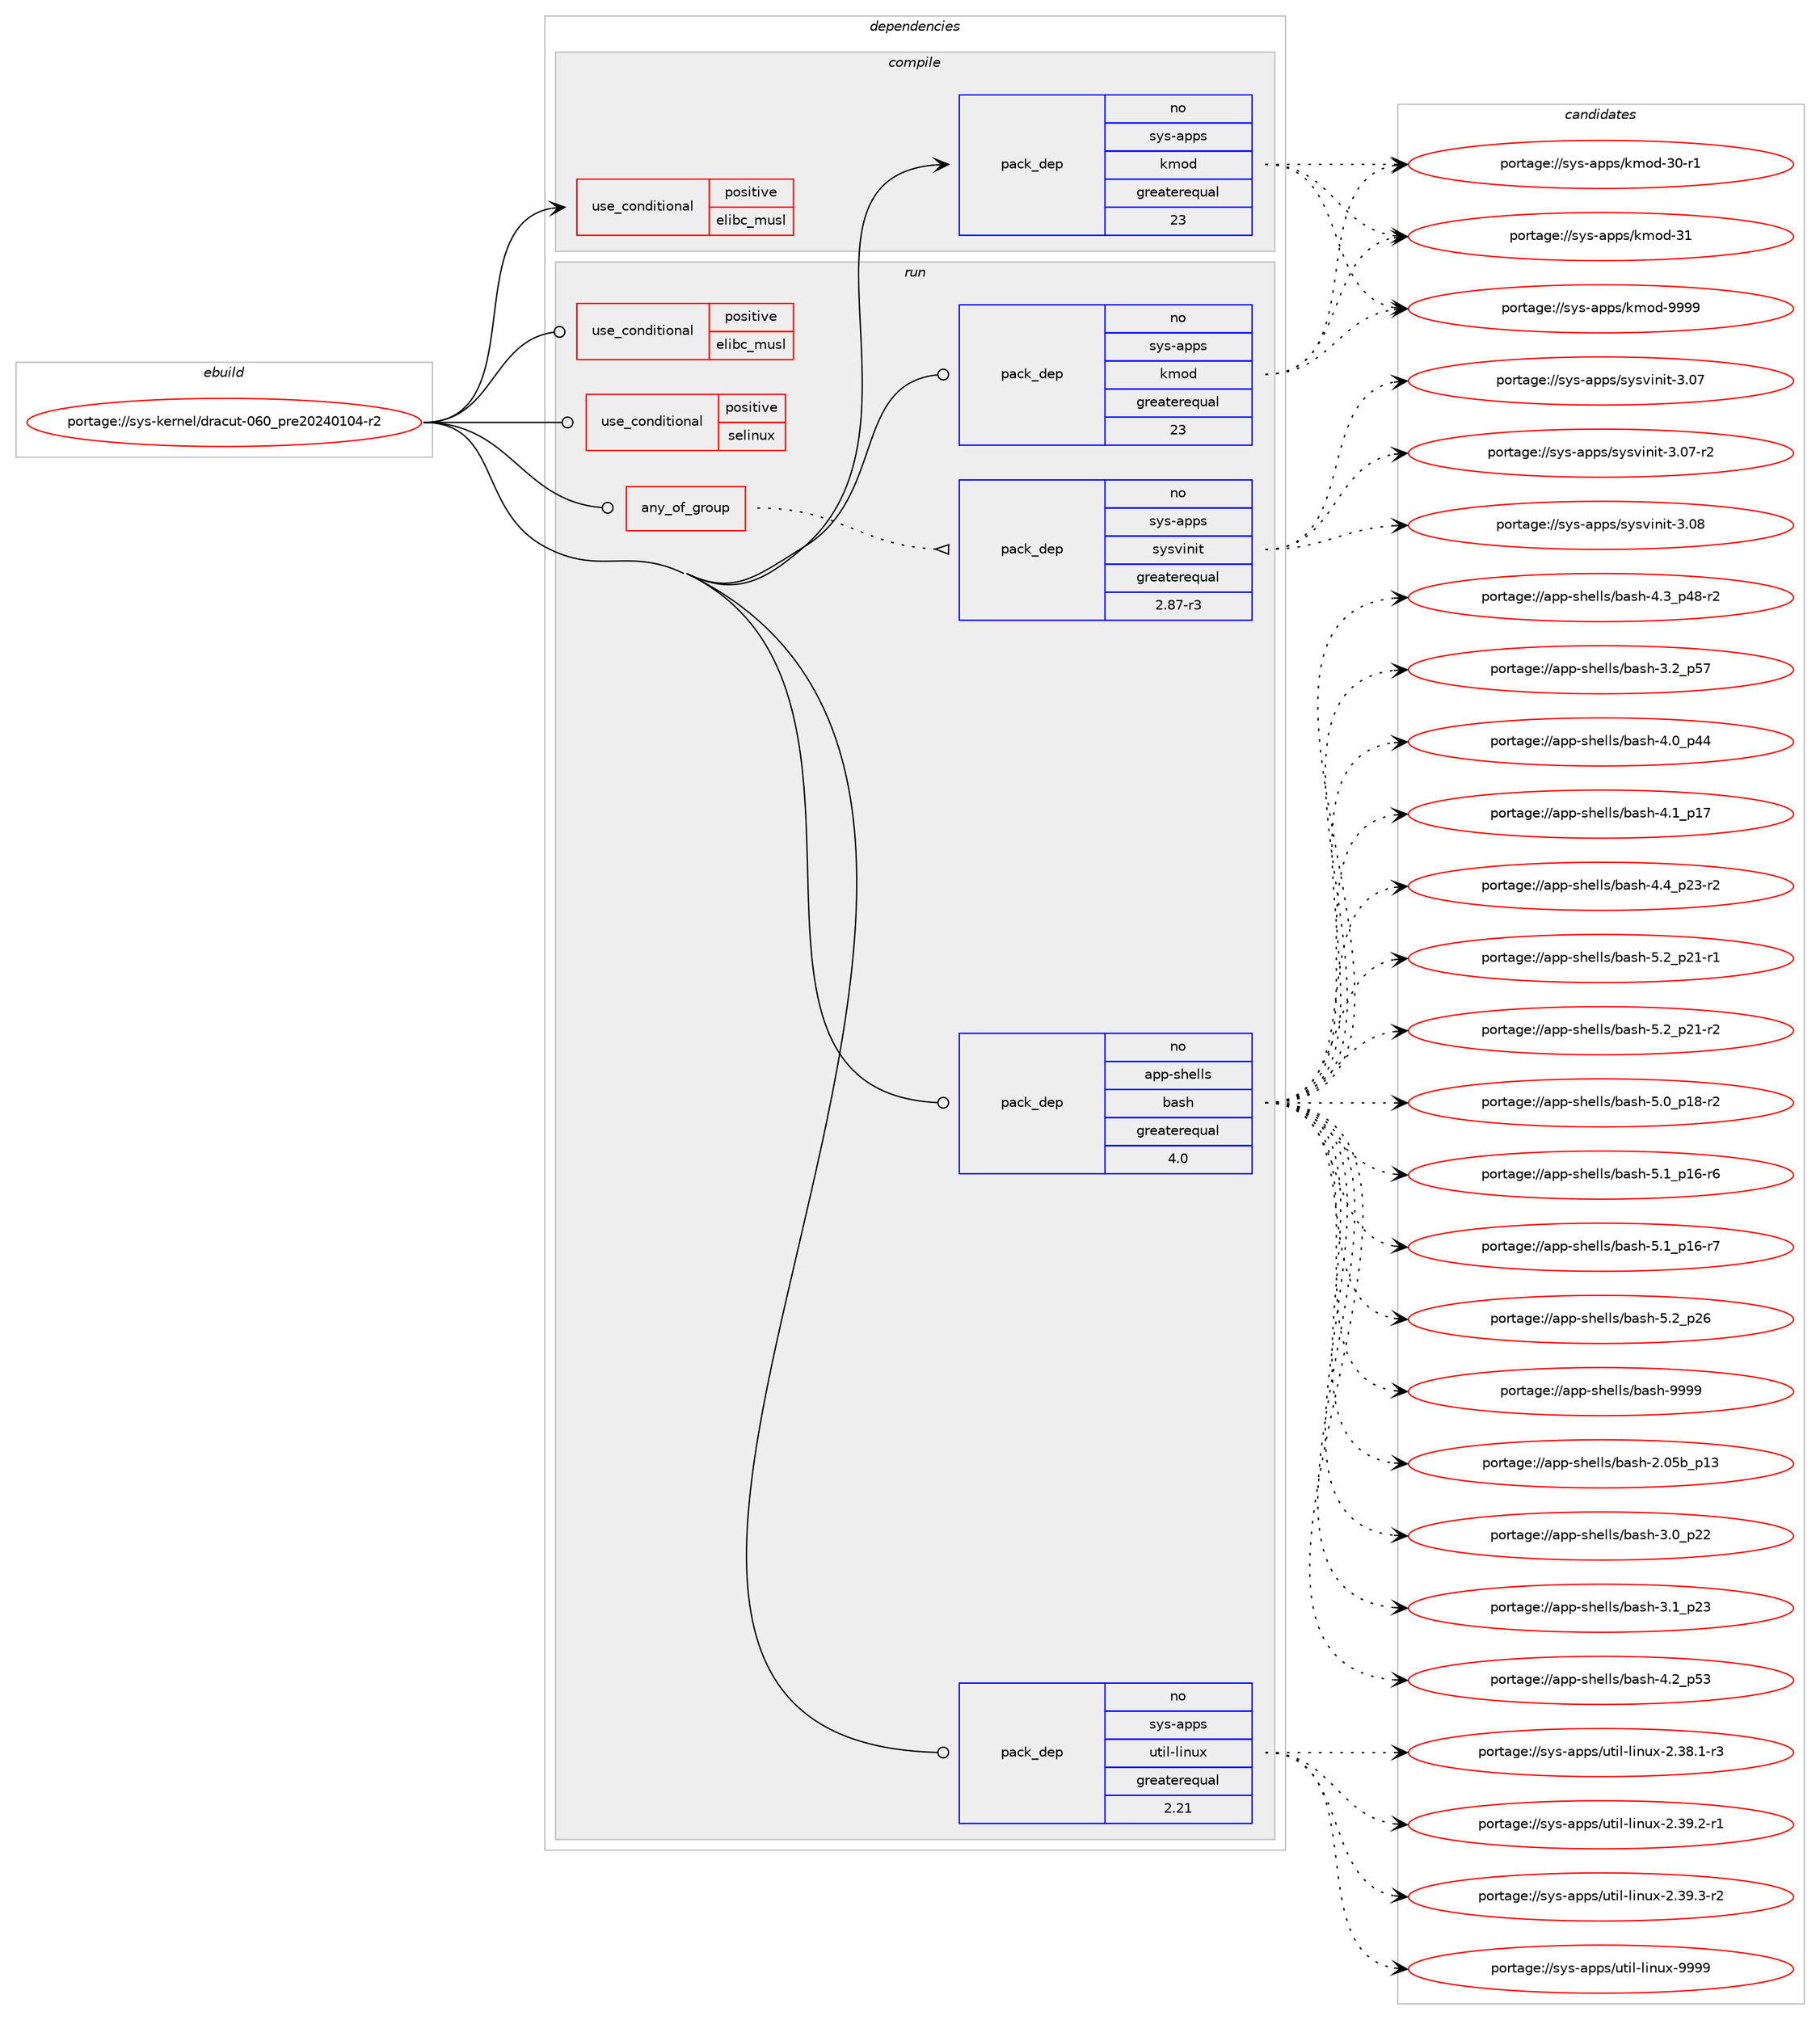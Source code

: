 digraph prolog {

# *************
# Graph options
# *************

newrank=true;
concentrate=true;
compound=true;
graph [rankdir=LR,fontname=Helvetica,fontsize=10,ranksep=1.5];#, ranksep=2.5, nodesep=0.2];
edge  [arrowhead=vee];
node  [fontname=Helvetica,fontsize=10];

# **********
# The ebuild
# **********

subgraph cluster_leftcol {
color=gray;
rank=same;
label=<<i>ebuild</i>>;
id [label="portage://sys-kernel/dracut-060_pre20240104-r2", color=red, width=4, href="../sys-kernel/dracut-060_pre20240104-r2.svg"];
}

# ****************
# The dependencies
# ****************

subgraph cluster_midcol {
color=gray;
label=<<i>dependencies</i>>;
subgraph cluster_compile {
fillcolor="#eeeeee";
style=filled;
label=<<i>compile</i>>;
subgraph cond16084 {
dependency24060 [label=<<TABLE BORDER="0" CELLBORDER="1" CELLSPACING="0" CELLPADDING="4"><TR><TD ROWSPAN="3" CELLPADDING="10">use_conditional</TD></TR><TR><TD>positive</TD></TR><TR><TD>elibc_musl</TD></TR></TABLE>>, shape=none, color=red];
# *** BEGIN UNKNOWN DEPENDENCY TYPE (TODO) ***
# dependency24060 -> package_dependency(portage://sys-kernel/dracut-060_pre20240104-r2,install,no,sys-libs,fts-standalone,none,[,,],[],[])
# *** END UNKNOWN DEPENDENCY TYPE (TODO) ***

}
id:e -> dependency24060:w [weight=20,style="solid",arrowhead="vee"];
subgraph pack7771 {
dependency24061 [label=<<TABLE BORDER="0" CELLBORDER="1" CELLSPACING="0" CELLPADDING="4" WIDTH="220"><TR><TD ROWSPAN="6" CELLPADDING="30">pack_dep</TD></TR><TR><TD WIDTH="110">no</TD></TR><TR><TD>sys-apps</TD></TR><TR><TD>kmod</TD></TR><TR><TD>greaterequal</TD></TR><TR><TD>23</TD></TR></TABLE>>, shape=none, color=blue];
}
id:e -> dependency24061:w [weight=20,style="solid",arrowhead="vee"];
}
subgraph cluster_compileandrun {
fillcolor="#eeeeee";
style=filled;
label=<<i>compile and run</i>>;
}
subgraph cluster_run {
fillcolor="#eeeeee";
style=filled;
label=<<i>run</i>>;
subgraph any202 {
dependency24062 [label=<<TABLE BORDER="0" CELLBORDER="1" CELLSPACING="0" CELLPADDING="4"><TR><TD CELLPADDING="10">any_of_group</TD></TR></TABLE>>, shape=none, color=red];subgraph pack7772 {
dependency24063 [label=<<TABLE BORDER="0" CELLBORDER="1" CELLSPACING="0" CELLPADDING="4" WIDTH="220"><TR><TD ROWSPAN="6" CELLPADDING="30">pack_dep</TD></TR><TR><TD WIDTH="110">no</TD></TR><TR><TD>sys-apps</TD></TR><TR><TD>sysvinit</TD></TR><TR><TD>greaterequal</TD></TR><TR><TD>2.87-r3</TD></TR></TABLE>>, shape=none, color=blue];
}
dependency24062:e -> dependency24063:w [weight=20,style="dotted",arrowhead="oinv"];
# *** BEGIN UNKNOWN DEPENDENCY TYPE (TODO) ***
# dependency24062 -> package_dependency(portage://sys-kernel/dracut-060_pre20240104-r2,run,no,sys-apps,openrc,none,[,,],[],[use(enable(sysv-utils),negative),use(optenable(selinux),none)])
# *** END UNKNOWN DEPENDENCY TYPE (TODO) ***

# *** BEGIN UNKNOWN DEPENDENCY TYPE (TODO) ***
# dependency24062 -> package_dependency(portage://sys-kernel/dracut-060_pre20240104-r2,run,no,sys-apps,systemd,none,[,,],[],[use(enable(sysv-utils),none)])
# *** END UNKNOWN DEPENDENCY TYPE (TODO) ***

# *** BEGIN UNKNOWN DEPENDENCY TYPE (TODO) ***
# dependency24062 -> package_dependency(portage://sys-kernel/dracut-060_pre20240104-r2,run,no,sys-apps,s6-linux-init,none,[,,],[],[use(enable(sysv-utils),negative)])
# *** END UNKNOWN DEPENDENCY TYPE (TODO) ***

}
id:e -> dependency24062:w [weight=20,style="solid",arrowhead="odot"];
subgraph cond16085 {
dependency24064 [label=<<TABLE BORDER="0" CELLBORDER="1" CELLSPACING="0" CELLPADDING="4"><TR><TD ROWSPAN="3" CELLPADDING="10">use_conditional</TD></TR><TR><TD>positive</TD></TR><TR><TD>elibc_musl</TD></TR></TABLE>>, shape=none, color=red];
# *** BEGIN UNKNOWN DEPENDENCY TYPE (TODO) ***
# dependency24064 -> package_dependency(portage://sys-kernel/dracut-060_pre20240104-r2,run,no,sys-libs,fts-standalone,none,[,,],[],[])
# *** END UNKNOWN DEPENDENCY TYPE (TODO) ***

}
id:e -> dependency24064:w [weight=20,style="solid",arrowhead="odot"];
subgraph cond16086 {
dependency24065 [label=<<TABLE BORDER="0" CELLBORDER="1" CELLSPACING="0" CELLPADDING="4"><TR><TD ROWSPAN="3" CELLPADDING="10">use_conditional</TD></TR><TR><TD>positive</TD></TR><TR><TD>selinux</TD></TR></TABLE>>, shape=none, color=red];
# *** BEGIN UNKNOWN DEPENDENCY TYPE (TODO) ***
# dependency24065 -> package_dependency(portage://sys-kernel/dracut-060_pre20240104-r2,run,no,sec-policy,selinux-dracut,none,[,,],[],[])
# *** END UNKNOWN DEPENDENCY TYPE (TODO) ***

# *** BEGIN UNKNOWN DEPENDENCY TYPE (TODO) ***
# dependency24065 -> package_dependency(portage://sys-kernel/dracut-060_pre20240104-r2,run,no,sys-libs,libselinux,none,[,,],[],[])
# *** END UNKNOWN DEPENDENCY TYPE (TODO) ***

# *** BEGIN UNKNOWN DEPENDENCY TYPE (TODO) ***
# dependency24065 -> package_dependency(portage://sys-kernel/dracut-060_pre20240104-r2,run,no,sys-libs,libsepol,none,[,,],[],[])
# *** END UNKNOWN DEPENDENCY TYPE (TODO) ***

}
id:e -> dependency24065:w [weight=20,style="solid",arrowhead="odot"];
# *** BEGIN UNKNOWN DEPENDENCY TYPE (TODO) ***
# id -> package_dependency(portage://sys-kernel/dracut-060_pre20240104-r2,run,no,app-alternatives,cpio,none,[,,],[],[])
# *** END UNKNOWN DEPENDENCY TYPE (TODO) ***

subgraph pack7773 {
dependency24066 [label=<<TABLE BORDER="0" CELLBORDER="1" CELLSPACING="0" CELLPADDING="4" WIDTH="220"><TR><TD ROWSPAN="6" CELLPADDING="30">pack_dep</TD></TR><TR><TD WIDTH="110">no</TD></TR><TR><TD>app-shells</TD></TR><TR><TD>bash</TD></TR><TR><TD>greaterequal</TD></TR><TR><TD>4.0</TD></TR></TABLE>>, shape=none, color=blue];
}
id:e -> dependency24066:w [weight=20,style="solid",arrowhead="odot"];
# *** BEGIN UNKNOWN DEPENDENCY TYPE (TODO) ***
# id -> package_dependency(portage://sys-kernel/dracut-060_pre20240104-r2,run,no,sys-apps,coreutils,none,[,,],[],[use(enable(xattr),negative)])
# *** END UNKNOWN DEPENDENCY TYPE (TODO) ***

subgraph pack7774 {
dependency24067 [label=<<TABLE BORDER="0" CELLBORDER="1" CELLSPACING="0" CELLPADDING="4" WIDTH="220"><TR><TD ROWSPAN="6" CELLPADDING="30">pack_dep</TD></TR><TR><TD WIDTH="110">no</TD></TR><TR><TD>sys-apps</TD></TR><TR><TD>kmod</TD></TR><TR><TD>greaterequal</TD></TR><TR><TD>23</TD></TR></TABLE>>, shape=none, color=blue];
}
id:e -> dependency24067:w [weight=20,style="solid",arrowhead="odot"];
subgraph pack7775 {
dependency24068 [label=<<TABLE BORDER="0" CELLBORDER="1" CELLSPACING="0" CELLPADDING="4" WIDTH="220"><TR><TD ROWSPAN="6" CELLPADDING="30">pack_dep</TD></TR><TR><TD WIDTH="110">no</TD></TR><TR><TD>sys-apps</TD></TR><TR><TD>util-linux</TD></TR><TR><TD>greaterequal</TD></TR><TR><TD>2.21</TD></TR></TABLE>>, shape=none, color=blue];
}
id:e -> dependency24068:w [weight=20,style="solid",arrowhead="odot"];
# *** BEGIN UNKNOWN DEPENDENCY TYPE (TODO) ***
# id -> package_dependency(portage://sys-kernel/dracut-060_pre20240104-r2,run,no,virtual,pkgconfig,none,[,,],[],[])
# *** END UNKNOWN DEPENDENCY TYPE (TODO) ***

# *** BEGIN UNKNOWN DEPENDENCY TYPE (TODO) ***
# id -> package_dependency(portage://sys-kernel/dracut-060_pre20240104-r2,run,no,virtual,udev,none,[,,],[],[])
# *** END UNKNOWN DEPENDENCY TYPE (TODO) ***

}
}

# **************
# The candidates
# **************

subgraph cluster_choices {
rank=same;
color=gray;
label=<<i>candidates</i>>;

subgraph choice7771 {
color=black;
nodesep=1;
choice1151211154597112112115471071091111004551484511449 [label="portage://sys-apps/kmod-30-r1", color=red, width=4,href="../sys-apps/kmod-30-r1.svg"];
choice115121115459711211211547107109111100455149 [label="portage://sys-apps/kmod-31", color=red, width=4,href="../sys-apps/kmod-31.svg"];
choice1151211154597112112115471071091111004557575757 [label="portage://sys-apps/kmod-9999", color=red, width=4,href="../sys-apps/kmod-9999.svg"];
dependency24061:e -> choice1151211154597112112115471071091111004551484511449:w [style=dotted,weight="100"];
dependency24061:e -> choice115121115459711211211547107109111100455149:w [style=dotted,weight="100"];
dependency24061:e -> choice1151211154597112112115471071091111004557575757:w [style=dotted,weight="100"];
}
subgraph choice7772 {
color=black;
nodesep=1;
choice1151211154597112112115471151211151181051101051164551464855 [label="portage://sys-apps/sysvinit-3.07", color=red, width=4,href="../sys-apps/sysvinit-3.07.svg"];
choice11512111545971121121154711512111511810511010511645514648554511450 [label="portage://sys-apps/sysvinit-3.07-r2", color=red, width=4,href="../sys-apps/sysvinit-3.07-r2.svg"];
choice1151211154597112112115471151211151181051101051164551464856 [label="portage://sys-apps/sysvinit-3.08", color=red, width=4,href="../sys-apps/sysvinit-3.08.svg"];
dependency24063:e -> choice1151211154597112112115471151211151181051101051164551464855:w [style=dotted,weight="100"];
dependency24063:e -> choice11512111545971121121154711512111511810511010511645514648554511450:w [style=dotted,weight="100"];
dependency24063:e -> choice1151211154597112112115471151211151181051101051164551464856:w [style=dotted,weight="100"];
}
subgraph choice7773 {
color=black;
nodesep=1;
choice9711211245115104101108108115479897115104455046485398951124951 [label="portage://app-shells/bash-2.05b_p13", color=red, width=4,href="../app-shells/bash-2.05b_p13.svg"];
choice971121124511510410110810811547989711510445514648951125050 [label="portage://app-shells/bash-3.0_p22", color=red, width=4,href="../app-shells/bash-3.0_p22.svg"];
choice971121124511510410110810811547989711510445514649951125051 [label="portage://app-shells/bash-3.1_p23", color=red, width=4,href="../app-shells/bash-3.1_p23.svg"];
choice971121124511510410110810811547989711510445514650951125355 [label="portage://app-shells/bash-3.2_p57", color=red, width=4,href="../app-shells/bash-3.2_p57.svg"];
choice971121124511510410110810811547989711510445524648951125252 [label="portage://app-shells/bash-4.0_p44", color=red, width=4,href="../app-shells/bash-4.0_p44.svg"];
choice971121124511510410110810811547989711510445524649951124955 [label="portage://app-shells/bash-4.1_p17", color=red, width=4,href="../app-shells/bash-4.1_p17.svg"];
choice971121124511510410110810811547989711510445524650951125351 [label="portage://app-shells/bash-4.2_p53", color=red, width=4,href="../app-shells/bash-4.2_p53.svg"];
choice9711211245115104101108108115479897115104455246519511252564511450 [label="portage://app-shells/bash-4.3_p48-r2", color=red, width=4,href="../app-shells/bash-4.3_p48-r2.svg"];
choice9711211245115104101108108115479897115104455246529511250514511450 [label="portage://app-shells/bash-4.4_p23-r2", color=red, width=4,href="../app-shells/bash-4.4_p23-r2.svg"];
choice9711211245115104101108108115479897115104455346489511249564511450 [label="portage://app-shells/bash-5.0_p18-r2", color=red, width=4,href="../app-shells/bash-5.0_p18-r2.svg"];
choice9711211245115104101108108115479897115104455346499511249544511454 [label="portage://app-shells/bash-5.1_p16-r6", color=red, width=4,href="../app-shells/bash-5.1_p16-r6.svg"];
choice9711211245115104101108108115479897115104455346499511249544511455 [label="portage://app-shells/bash-5.1_p16-r7", color=red, width=4,href="../app-shells/bash-5.1_p16-r7.svg"];
choice9711211245115104101108108115479897115104455346509511250494511449 [label="portage://app-shells/bash-5.2_p21-r1", color=red, width=4,href="../app-shells/bash-5.2_p21-r1.svg"];
choice9711211245115104101108108115479897115104455346509511250494511450 [label="portage://app-shells/bash-5.2_p21-r2", color=red, width=4,href="../app-shells/bash-5.2_p21-r2.svg"];
choice971121124511510410110810811547989711510445534650951125054 [label="portage://app-shells/bash-5.2_p26", color=red, width=4,href="../app-shells/bash-5.2_p26.svg"];
choice97112112451151041011081081154798971151044557575757 [label="portage://app-shells/bash-9999", color=red, width=4,href="../app-shells/bash-9999.svg"];
dependency24066:e -> choice9711211245115104101108108115479897115104455046485398951124951:w [style=dotted,weight="100"];
dependency24066:e -> choice971121124511510410110810811547989711510445514648951125050:w [style=dotted,weight="100"];
dependency24066:e -> choice971121124511510410110810811547989711510445514649951125051:w [style=dotted,weight="100"];
dependency24066:e -> choice971121124511510410110810811547989711510445514650951125355:w [style=dotted,weight="100"];
dependency24066:e -> choice971121124511510410110810811547989711510445524648951125252:w [style=dotted,weight="100"];
dependency24066:e -> choice971121124511510410110810811547989711510445524649951124955:w [style=dotted,weight="100"];
dependency24066:e -> choice971121124511510410110810811547989711510445524650951125351:w [style=dotted,weight="100"];
dependency24066:e -> choice9711211245115104101108108115479897115104455246519511252564511450:w [style=dotted,weight="100"];
dependency24066:e -> choice9711211245115104101108108115479897115104455246529511250514511450:w [style=dotted,weight="100"];
dependency24066:e -> choice9711211245115104101108108115479897115104455346489511249564511450:w [style=dotted,weight="100"];
dependency24066:e -> choice9711211245115104101108108115479897115104455346499511249544511454:w [style=dotted,weight="100"];
dependency24066:e -> choice9711211245115104101108108115479897115104455346499511249544511455:w [style=dotted,weight="100"];
dependency24066:e -> choice9711211245115104101108108115479897115104455346509511250494511449:w [style=dotted,weight="100"];
dependency24066:e -> choice9711211245115104101108108115479897115104455346509511250494511450:w [style=dotted,weight="100"];
dependency24066:e -> choice971121124511510410110810811547989711510445534650951125054:w [style=dotted,weight="100"];
dependency24066:e -> choice97112112451151041011081081154798971151044557575757:w [style=dotted,weight="100"];
}
subgraph choice7774 {
color=black;
nodesep=1;
choice1151211154597112112115471071091111004551484511449 [label="portage://sys-apps/kmod-30-r1", color=red, width=4,href="../sys-apps/kmod-30-r1.svg"];
choice115121115459711211211547107109111100455149 [label="portage://sys-apps/kmod-31", color=red, width=4,href="../sys-apps/kmod-31.svg"];
choice1151211154597112112115471071091111004557575757 [label="portage://sys-apps/kmod-9999", color=red, width=4,href="../sys-apps/kmod-9999.svg"];
dependency24067:e -> choice1151211154597112112115471071091111004551484511449:w [style=dotted,weight="100"];
dependency24067:e -> choice115121115459711211211547107109111100455149:w [style=dotted,weight="100"];
dependency24067:e -> choice1151211154597112112115471071091111004557575757:w [style=dotted,weight="100"];
}
subgraph choice7775 {
color=black;
nodesep=1;
choice11512111545971121121154711711610510845108105110117120455046515646494511451 [label="portage://sys-apps/util-linux-2.38.1-r3", color=red, width=4,href="../sys-apps/util-linux-2.38.1-r3.svg"];
choice11512111545971121121154711711610510845108105110117120455046515746504511449 [label="portage://sys-apps/util-linux-2.39.2-r1", color=red, width=4,href="../sys-apps/util-linux-2.39.2-r1.svg"];
choice11512111545971121121154711711610510845108105110117120455046515746514511450 [label="portage://sys-apps/util-linux-2.39.3-r2", color=red, width=4,href="../sys-apps/util-linux-2.39.3-r2.svg"];
choice115121115459711211211547117116105108451081051101171204557575757 [label="portage://sys-apps/util-linux-9999", color=red, width=4,href="../sys-apps/util-linux-9999.svg"];
dependency24068:e -> choice11512111545971121121154711711610510845108105110117120455046515646494511451:w [style=dotted,weight="100"];
dependency24068:e -> choice11512111545971121121154711711610510845108105110117120455046515746504511449:w [style=dotted,weight="100"];
dependency24068:e -> choice11512111545971121121154711711610510845108105110117120455046515746514511450:w [style=dotted,weight="100"];
dependency24068:e -> choice115121115459711211211547117116105108451081051101171204557575757:w [style=dotted,weight="100"];
}
}

}
